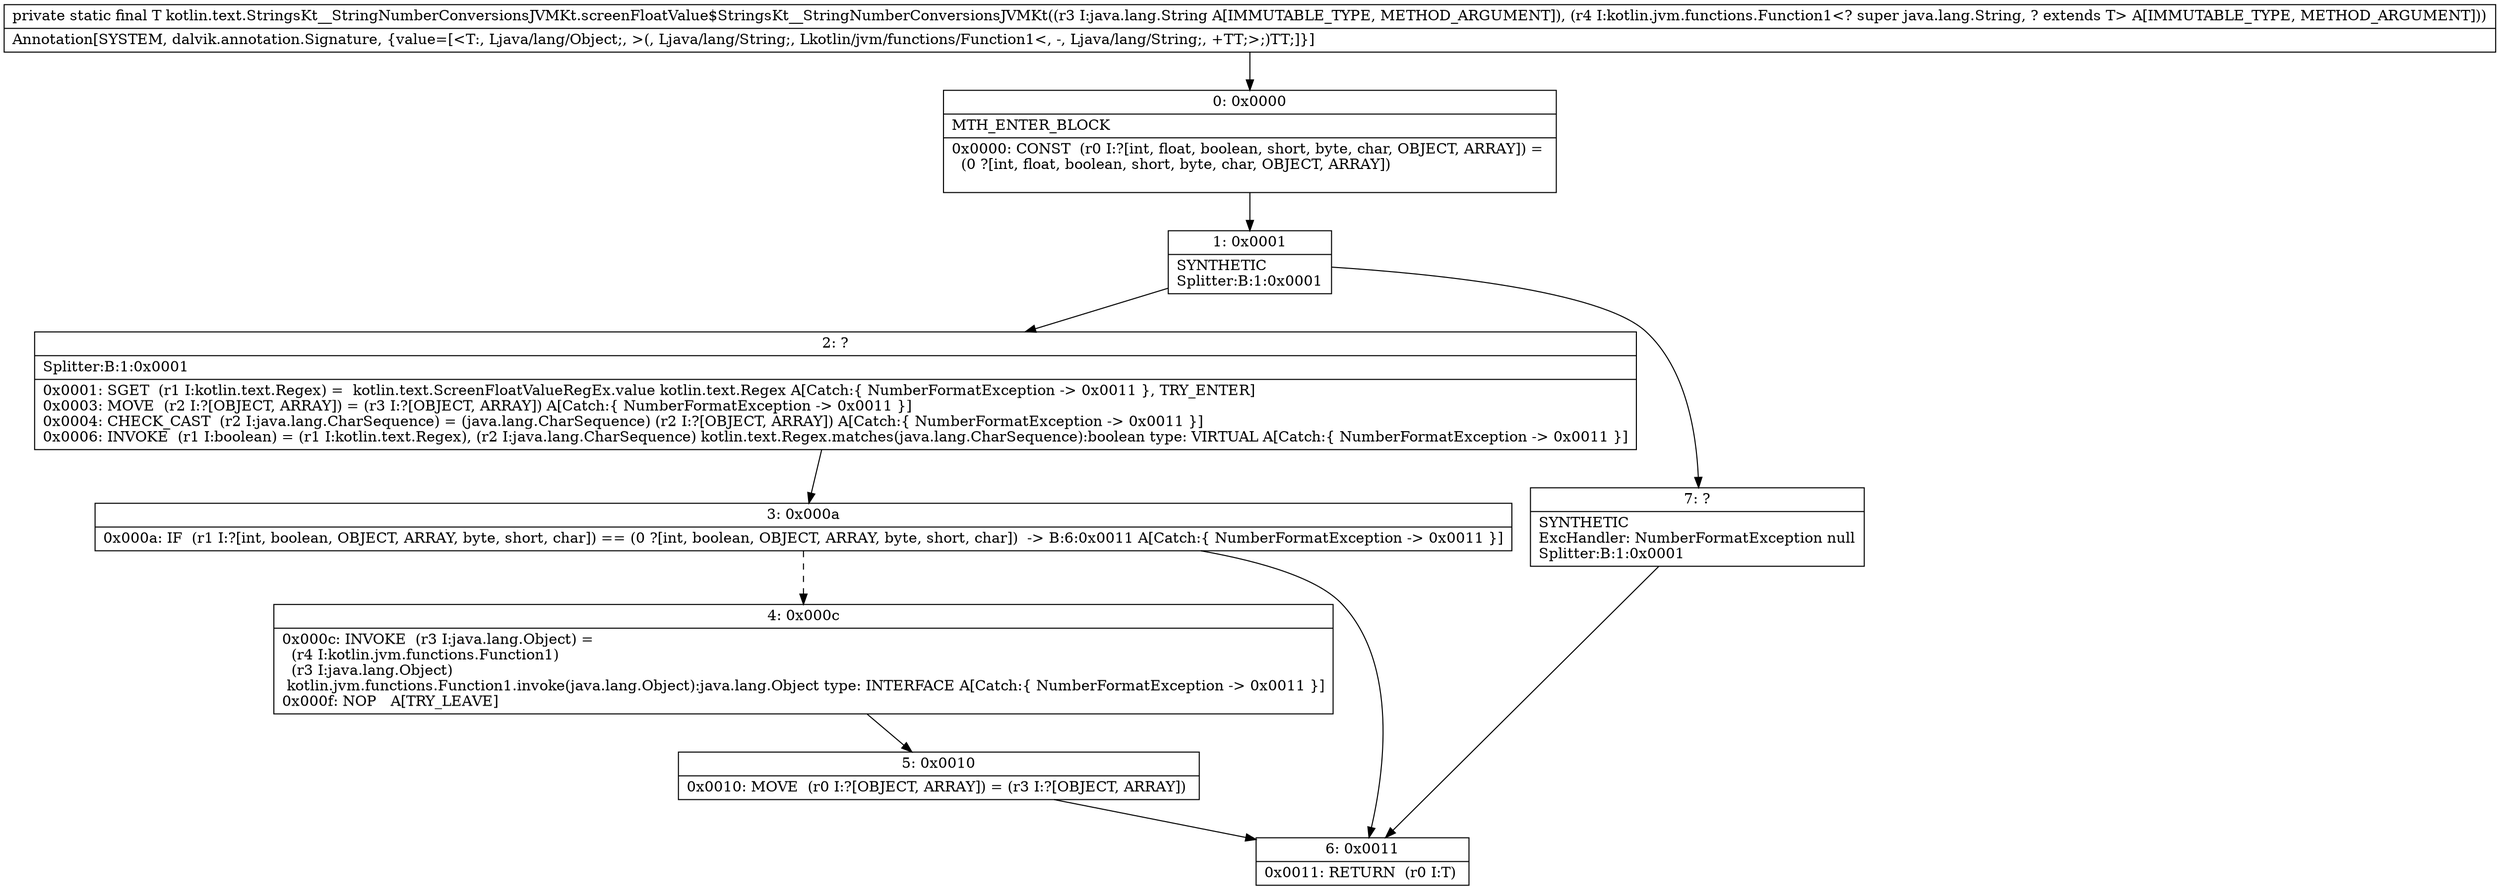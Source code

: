 digraph "CFG forkotlin.text.StringsKt__StringNumberConversionsJVMKt.screenFloatValue$StringsKt__StringNumberConversionsJVMKt(Ljava\/lang\/String;Lkotlin\/jvm\/functions\/Function1;)Ljava\/lang\/Object;" {
Node_0 [shape=record,label="{0\:\ 0x0000|MTH_ENTER_BLOCK\l|0x0000: CONST  (r0 I:?[int, float, boolean, short, byte, char, OBJECT, ARRAY]) = \l  (0 ?[int, float, boolean, short, byte, char, OBJECT, ARRAY])\l \l}"];
Node_1 [shape=record,label="{1\:\ 0x0001|SYNTHETIC\lSplitter:B:1:0x0001\l}"];
Node_2 [shape=record,label="{2\:\ ?|Splitter:B:1:0x0001\l|0x0001: SGET  (r1 I:kotlin.text.Regex) =  kotlin.text.ScreenFloatValueRegEx.value kotlin.text.Regex A[Catch:\{ NumberFormatException \-\> 0x0011 \}, TRY_ENTER]\l0x0003: MOVE  (r2 I:?[OBJECT, ARRAY]) = (r3 I:?[OBJECT, ARRAY]) A[Catch:\{ NumberFormatException \-\> 0x0011 \}]\l0x0004: CHECK_CAST  (r2 I:java.lang.CharSequence) = (java.lang.CharSequence) (r2 I:?[OBJECT, ARRAY]) A[Catch:\{ NumberFormatException \-\> 0x0011 \}]\l0x0006: INVOKE  (r1 I:boolean) = (r1 I:kotlin.text.Regex), (r2 I:java.lang.CharSequence) kotlin.text.Regex.matches(java.lang.CharSequence):boolean type: VIRTUAL A[Catch:\{ NumberFormatException \-\> 0x0011 \}]\l}"];
Node_3 [shape=record,label="{3\:\ 0x000a|0x000a: IF  (r1 I:?[int, boolean, OBJECT, ARRAY, byte, short, char]) == (0 ?[int, boolean, OBJECT, ARRAY, byte, short, char])  \-\> B:6:0x0011 A[Catch:\{ NumberFormatException \-\> 0x0011 \}]\l}"];
Node_4 [shape=record,label="{4\:\ 0x000c|0x000c: INVOKE  (r3 I:java.lang.Object) = \l  (r4 I:kotlin.jvm.functions.Function1)\l  (r3 I:java.lang.Object)\l kotlin.jvm.functions.Function1.invoke(java.lang.Object):java.lang.Object type: INTERFACE A[Catch:\{ NumberFormatException \-\> 0x0011 \}]\l0x000f: NOP   A[TRY_LEAVE]\l}"];
Node_5 [shape=record,label="{5\:\ 0x0010|0x0010: MOVE  (r0 I:?[OBJECT, ARRAY]) = (r3 I:?[OBJECT, ARRAY]) \l}"];
Node_6 [shape=record,label="{6\:\ 0x0011|0x0011: RETURN  (r0 I:T) \l}"];
Node_7 [shape=record,label="{7\:\ ?|SYNTHETIC\lExcHandler: NumberFormatException null\lSplitter:B:1:0x0001\l}"];
MethodNode[shape=record,label="{private static final T kotlin.text.StringsKt__StringNumberConversionsJVMKt.screenFloatValue$StringsKt__StringNumberConversionsJVMKt((r3 I:java.lang.String A[IMMUTABLE_TYPE, METHOD_ARGUMENT]), (r4 I:kotlin.jvm.functions.Function1\<? super java.lang.String, ? extends T\> A[IMMUTABLE_TYPE, METHOD_ARGUMENT]))  | Annotation[SYSTEM, dalvik.annotation.Signature, \{value=[\<T:, Ljava\/lang\/Object;, \>(, Ljava\/lang\/String;, Lkotlin\/jvm\/functions\/Function1\<, \-, Ljava\/lang\/String;, +TT;\>;)TT;]\}]\l}"];
MethodNode -> Node_0;
Node_0 -> Node_1;
Node_1 -> Node_2;
Node_1 -> Node_7;
Node_2 -> Node_3;
Node_3 -> Node_4[style=dashed];
Node_3 -> Node_6;
Node_4 -> Node_5;
Node_5 -> Node_6;
Node_7 -> Node_6;
}

